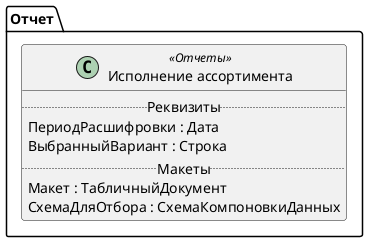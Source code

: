 ﻿@startuml АнализИсполненияАссортимента
'!include templates.wsd
'..\include templates.wsd
class Отчет.АнализИсполненияАссортимента as "Исполнение ассортимента" <<Отчеты>>
{
..Реквизиты..
ПериодРасшифровки : Дата
ВыбранныйВариант : Строка
..Макеты..
Макет : ТабличныйДокумент
СхемаДляОтбора : СхемаКомпоновкиДанных
}
@enduml
